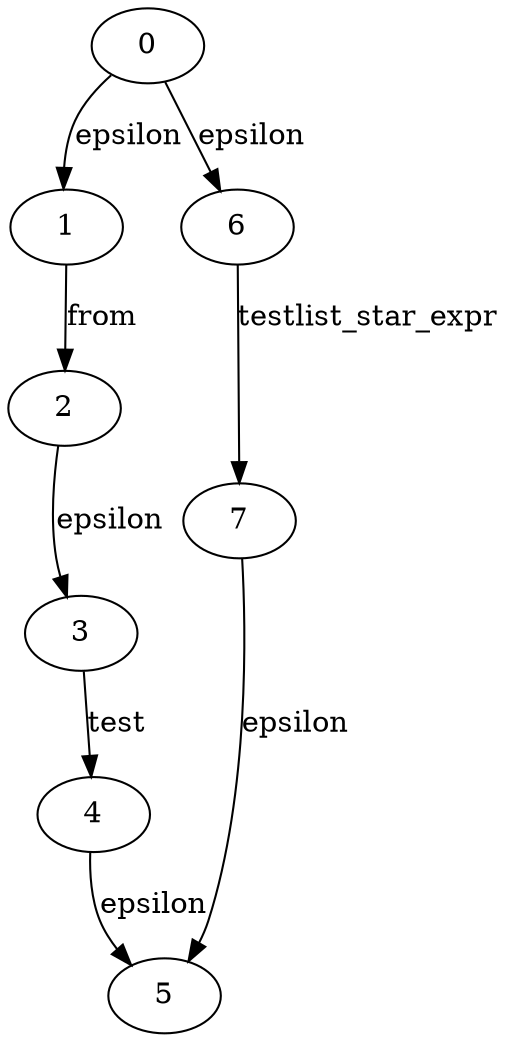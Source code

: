 

digraph yield_arg {
  0->1[label=epsilon]
  1->2[label="from"]
  2->3[label=epsilon]
  3->4[label=test]
  4->5[label=epsilon]
  0->6[label=epsilon]
  6->7[label=testlist_star_expr]
  7->5[label=epsilon]
}

